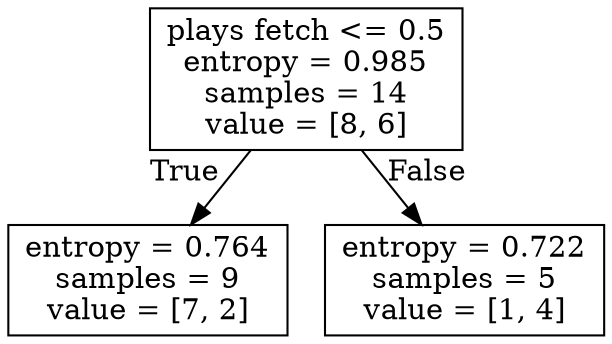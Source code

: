 digraph Tree {
node [shape=box] ;
0 [label="plays fetch <= 0.5\nentropy = 0.985\nsamples = 14\nvalue = [8, 6]"] ;
1 [label="entropy = 0.764\nsamples = 9\nvalue = [7, 2]"] ;
0 -> 1 [labeldistance=2.5, labelangle=45, headlabel="True"] ;
2 [label="entropy = 0.722\nsamples = 5\nvalue = [1, 4]"] ;
0 -> 2 [labeldistance=2.5, labelangle=-45, headlabel="False"] ;
}